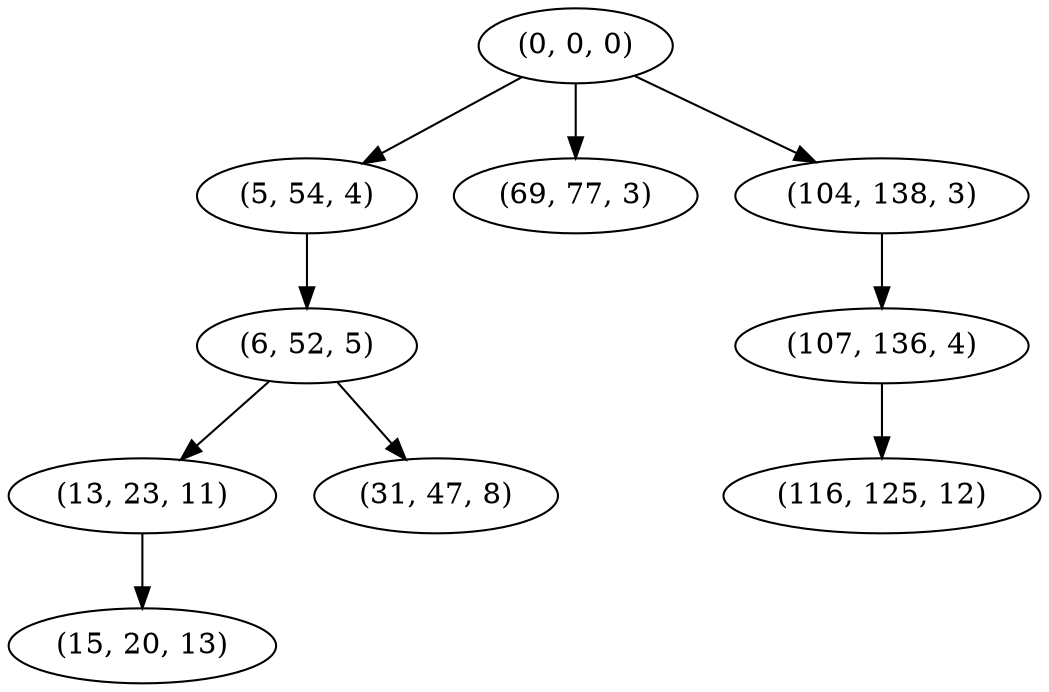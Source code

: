 digraph tree {
    "(0, 0, 0)";
    "(5, 54, 4)";
    "(6, 52, 5)";
    "(13, 23, 11)";
    "(15, 20, 13)";
    "(31, 47, 8)";
    "(69, 77, 3)";
    "(104, 138, 3)";
    "(107, 136, 4)";
    "(116, 125, 12)";
    "(0, 0, 0)" -> "(5, 54, 4)";
    "(0, 0, 0)" -> "(69, 77, 3)";
    "(0, 0, 0)" -> "(104, 138, 3)";
    "(5, 54, 4)" -> "(6, 52, 5)";
    "(6, 52, 5)" -> "(13, 23, 11)";
    "(6, 52, 5)" -> "(31, 47, 8)";
    "(13, 23, 11)" -> "(15, 20, 13)";
    "(104, 138, 3)" -> "(107, 136, 4)";
    "(107, 136, 4)" -> "(116, 125, 12)";
}
